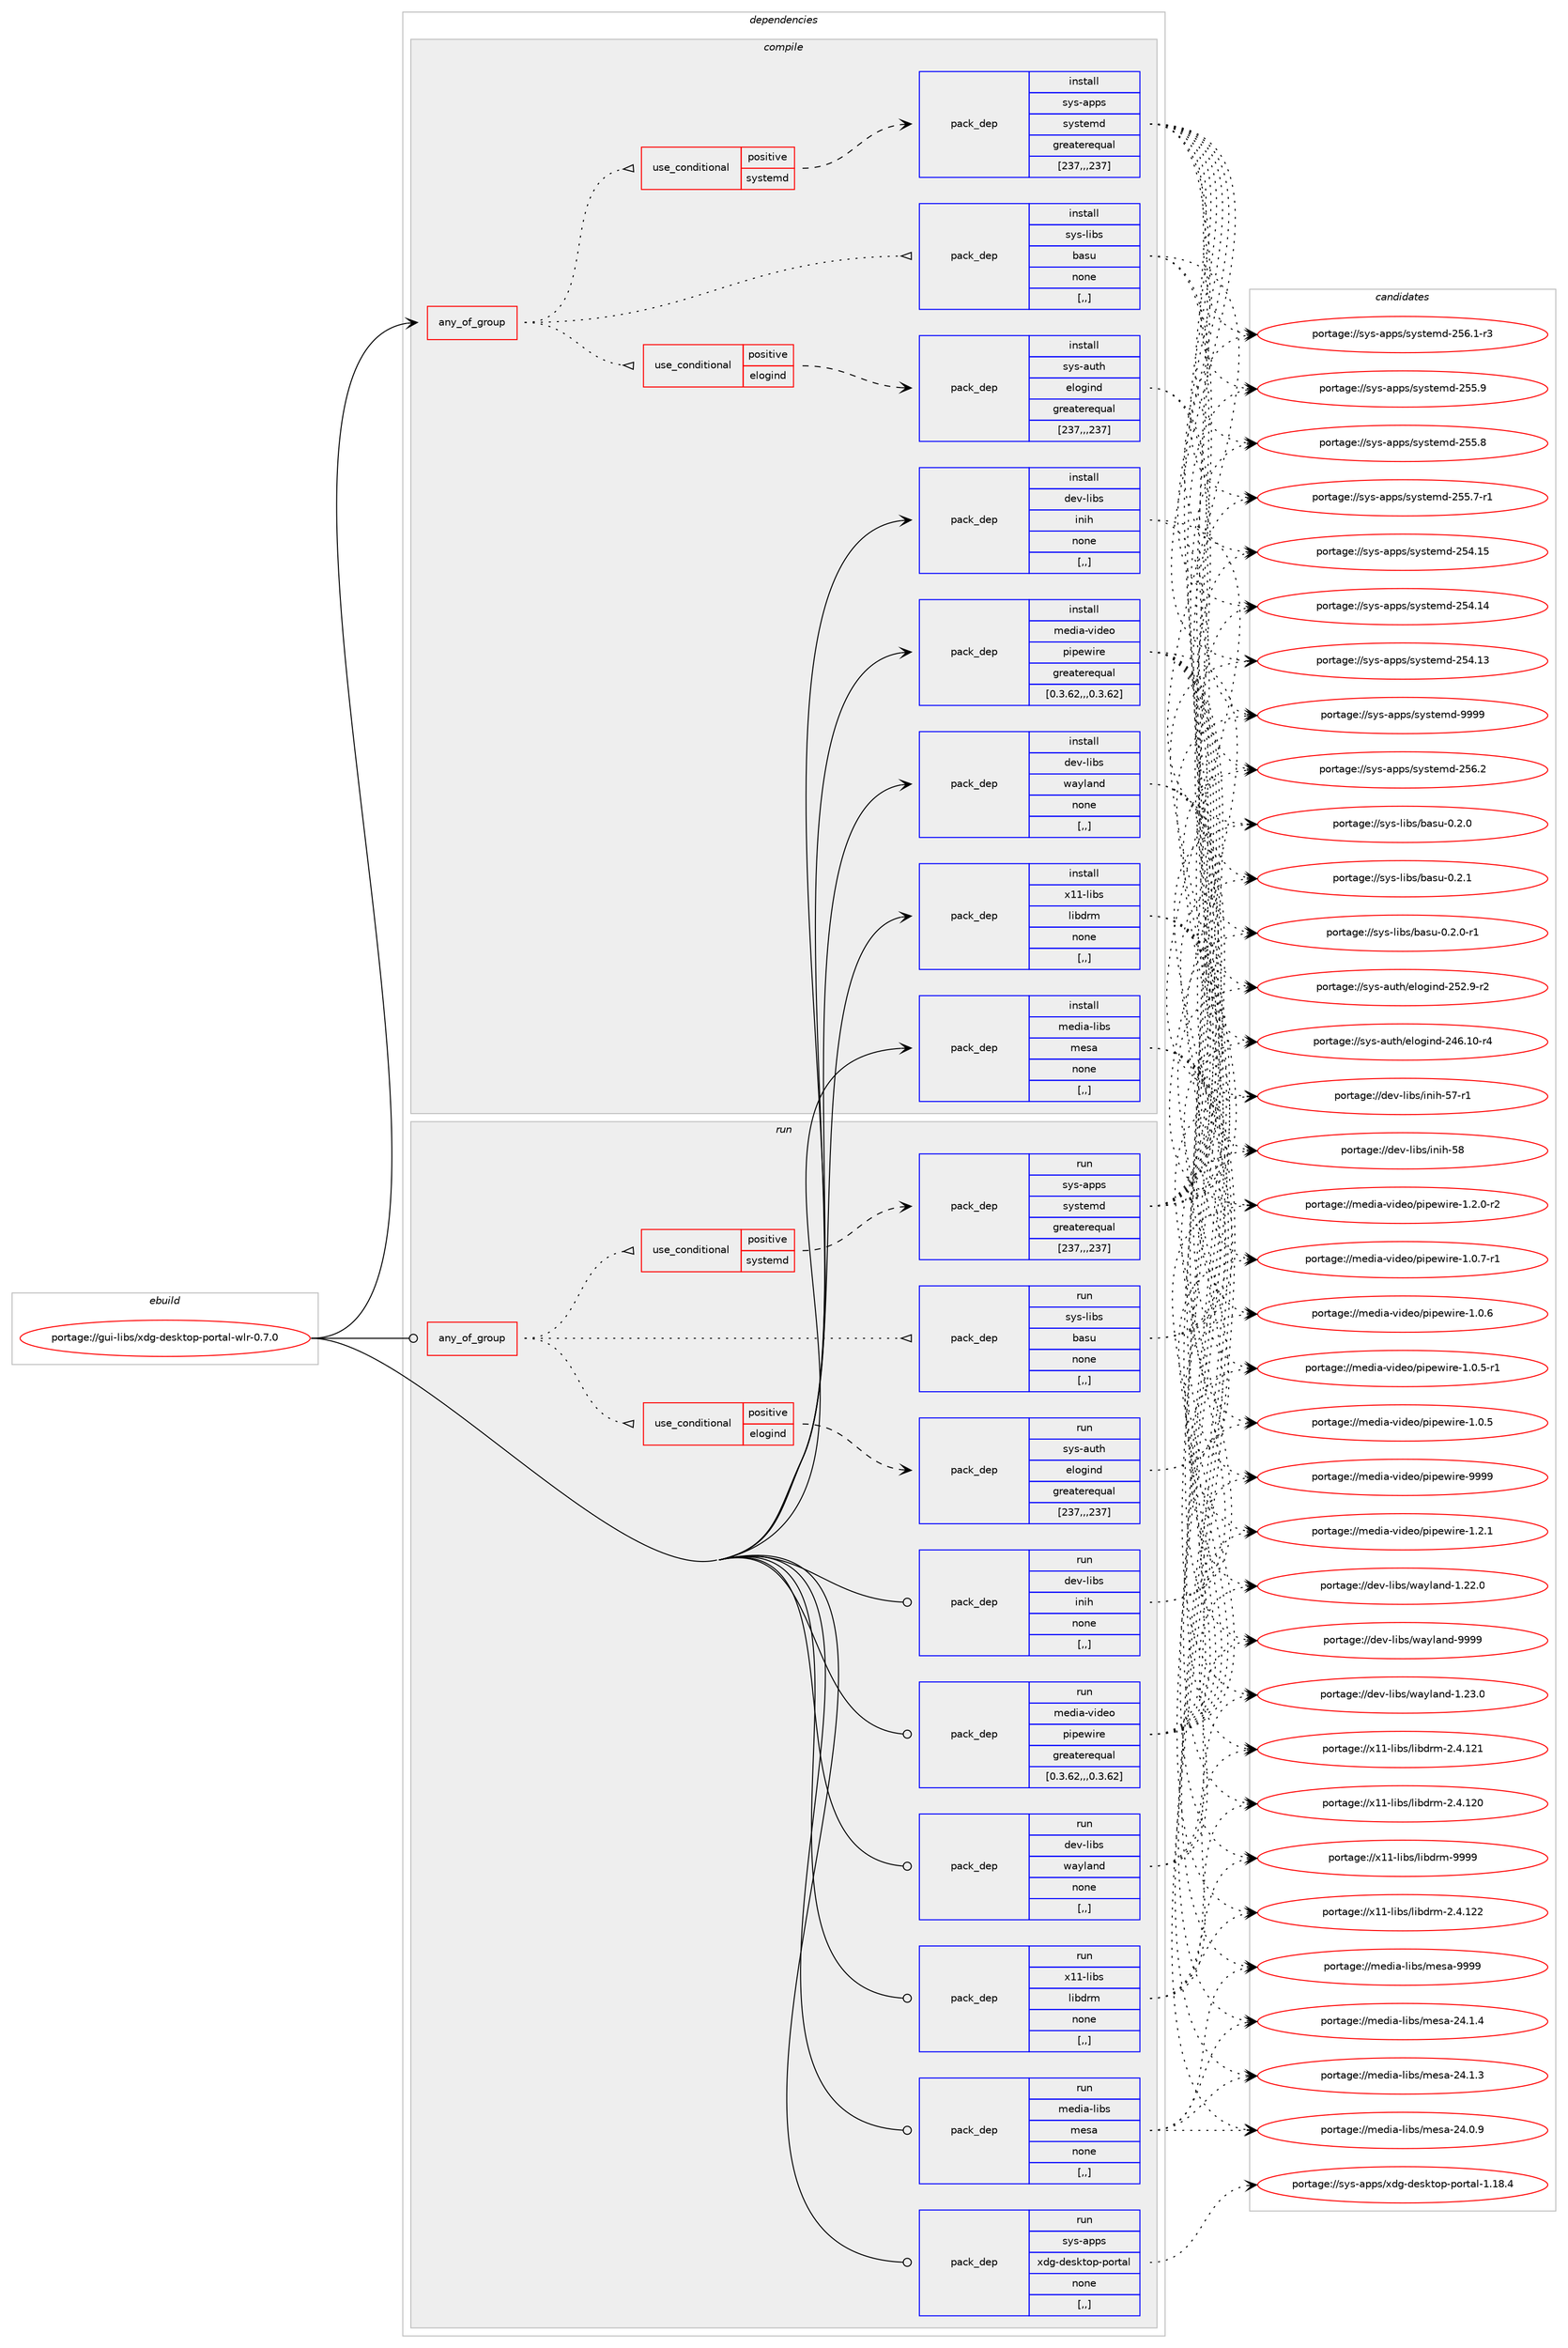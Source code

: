 digraph prolog {

# *************
# Graph options
# *************

newrank=true;
concentrate=true;
compound=true;
graph [rankdir=LR,fontname=Helvetica,fontsize=10,ranksep=1.5];#, ranksep=2.5, nodesep=0.2];
edge  [arrowhead=vee];
node  [fontname=Helvetica,fontsize=10];

# **********
# The ebuild
# **********

subgraph cluster_leftcol {
color=gray;
label=<<i>ebuild</i>>;
id [label="portage://gui-libs/xdg-desktop-portal-wlr-0.7.0", color=red, width=4, href="../gui-libs/xdg-desktop-portal-wlr-0.7.0.svg"];
}

# ****************
# The dependencies
# ****************

subgraph cluster_midcol {
color=gray;
label=<<i>dependencies</i>>;
subgraph cluster_compile {
fillcolor="#eeeeee";
style=filled;
label=<<i>compile</i>>;
subgraph any1443 {
dependency245731 [label=<<TABLE BORDER="0" CELLBORDER="1" CELLSPACING="0" CELLPADDING="4"><TR><TD CELLPADDING="10">any_of_group</TD></TR></TABLE>>, shape=none, color=red];subgraph cond67013 {
dependency245732 [label=<<TABLE BORDER="0" CELLBORDER="1" CELLSPACING="0" CELLPADDING="4"><TR><TD ROWSPAN="3" CELLPADDING="10">use_conditional</TD></TR><TR><TD>positive</TD></TR><TR><TD>systemd</TD></TR></TABLE>>, shape=none, color=red];
subgraph pack177115 {
dependency245733 [label=<<TABLE BORDER="0" CELLBORDER="1" CELLSPACING="0" CELLPADDING="4" WIDTH="220"><TR><TD ROWSPAN="6" CELLPADDING="30">pack_dep</TD></TR><TR><TD WIDTH="110">install</TD></TR><TR><TD>sys-apps</TD></TR><TR><TD>systemd</TD></TR><TR><TD>greaterequal</TD></TR><TR><TD>[237,,,237]</TD></TR></TABLE>>, shape=none, color=blue];
}
dependency245732:e -> dependency245733:w [weight=20,style="dashed",arrowhead="vee"];
}
dependency245731:e -> dependency245732:w [weight=20,style="dotted",arrowhead="oinv"];
subgraph cond67014 {
dependency245734 [label=<<TABLE BORDER="0" CELLBORDER="1" CELLSPACING="0" CELLPADDING="4"><TR><TD ROWSPAN="3" CELLPADDING="10">use_conditional</TD></TR><TR><TD>positive</TD></TR><TR><TD>elogind</TD></TR></TABLE>>, shape=none, color=red];
subgraph pack177116 {
dependency245735 [label=<<TABLE BORDER="0" CELLBORDER="1" CELLSPACING="0" CELLPADDING="4" WIDTH="220"><TR><TD ROWSPAN="6" CELLPADDING="30">pack_dep</TD></TR><TR><TD WIDTH="110">install</TD></TR><TR><TD>sys-auth</TD></TR><TR><TD>elogind</TD></TR><TR><TD>greaterequal</TD></TR><TR><TD>[237,,,237]</TD></TR></TABLE>>, shape=none, color=blue];
}
dependency245734:e -> dependency245735:w [weight=20,style="dashed",arrowhead="vee"];
}
dependency245731:e -> dependency245734:w [weight=20,style="dotted",arrowhead="oinv"];
subgraph pack177117 {
dependency245736 [label=<<TABLE BORDER="0" CELLBORDER="1" CELLSPACING="0" CELLPADDING="4" WIDTH="220"><TR><TD ROWSPAN="6" CELLPADDING="30">pack_dep</TD></TR><TR><TD WIDTH="110">install</TD></TR><TR><TD>sys-libs</TD></TR><TR><TD>basu</TD></TR><TR><TD>none</TD></TR><TR><TD>[,,]</TD></TR></TABLE>>, shape=none, color=blue];
}
dependency245731:e -> dependency245736:w [weight=20,style="dotted",arrowhead="oinv"];
}
id:e -> dependency245731:w [weight=20,style="solid",arrowhead="vee"];
subgraph pack177118 {
dependency245737 [label=<<TABLE BORDER="0" CELLBORDER="1" CELLSPACING="0" CELLPADDING="4" WIDTH="220"><TR><TD ROWSPAN="6" CELLPADDING="30">pack_dep</TD></TR><TR><TD WIDTH="110">install</TD></TR><TR><TD>dev-libs</TD></TR><TR><TD>inih</TD></TR><TR><TD>none</TD></TR><TR><TD>[,,]</TD></TR></TABLE>>, shape=none, color=blue];
}
id:e -> dependency245737:w [weight=20,style="solid",arrowhead="vee"];
subgraph pack177119 {
dependency245738 [label=<<TABLE BORDER="0" CELLBORDER="1" CELLSPACING="0" CELLPADDING="4" WIDTH="220"><TR><TD ROWSPAN="6" CELLPADDING="30">pack_dep</TD></TR><TR><TD WIDTH="110">install</TD></TR><TR><TD>dev-libs</TD></TR><TR><TD>wayland</TD></TR><TR><TD>none</TD></TR><TR><TD>[,,]</TD></TR></TABLE>>, shape=none, color=blue];
}
id:e -> dependency245738:w [weight=20,style="solid",arrowhead="vee"];
subgraph pack177120 {
dependency245739 [label=<<TABLE BORDER="0" CELLBORDER="1" CELLSPACING="0" CELLPADDING="4" WIDTH="220"><TR><TD ROWSPAN="6" CELLPADDING="30">pack_dep</TD></TR><TR><TD WIDTH="110">install</TD></TR><TR><TD>media-libs</TD></TR><TR><TD>mesa</TD></TR><TR><TD>none</TD></TR><TR><TD>[,,]</TD></TR></TABLE>>, shape=none, color=blue];
}
id:e -> dependency245739:w [weight=20,style="solid",arrowhead="vee"];
subgraph pack177121 {
dependency245740 [label=<<TABLE BORDER="0" CELLBORDER="1" CELLSPACING="0" CELLPADDING="4" WIDTH="220"><TR><TD ROWSPAN="6" CELLPADDING="30">pack_dep</TD></TR><TR><TD WIDTH="110">install</TD></TR><TR><TD>media-video</TD></TR><TR><TD>pipewire</TD></TR><TR><TD>greaterequal</TD></TR><TR><TD>[0.3.62,,,0.3.62]</TD></TR></TABLE>>, shape=none, color=blue];
}
id:e -> dependency245740:w [weight=20,style="solid",arrowhead="vee"];
subgraph pack177122 {
dependency245741 [label=<<TABLE BORDER="0" CELLBORDER="1" CELLSPACING="0" CELLPADDING="4" WIDTH="220"><TR><TD ROWSPAN="6" CELLPADDING="30">pack_dep</TD></TR><TR><TD WIDTH="110">install</TD></TR><TR><TD>x11-libs</TD></TR><TR><TD>libdrm</TD></TR><TR><TD>none</TD></TR><TR><TD>[,,]</TD></TR></TABLE>>, shape=none, color=blue];
}
id:e -> dependency245741:w [weight=20,style="solid",arrowhead="vee"];
}
subgraph cluster_compileandrun {
fillcolor="#eeeeee";
style=filled;
label=<<i>compile and run</i>>;
}
subgraph cluster_run {
fillcolor="#eeeeee";
style=filled;
label=<<i>run</i>>;
subgraph any1444 {
dependency245742 [label=<<TABLE BORDER="0" CELLBORDER="1" CELLSPACING="0" CELLPADDING="4"><TR><TD CELLPADDING="10">any_of_group</TD></TR></TABLE>>, shape=none, color=red];subgraph cond67015 {
dependency245743 [label=<<TABLE BORDER="0" CELLBORDER="1" CELLSPACING="0" CELLPADDING="4"><TR><TD ROWSPAN="3" CELLPADDING="10">use_conditional</TD></TR><TR><TD>positive</TD></TR><TR><TD>systemd</TD></TR></TABLE>>, shape=none, color=red];
subgraph pack177123 {
dependency245744 [label=<<TABLE BORDER="0" CELLBORDER="1" CELLSPACING="0" CELLPADDING="4" WIDTH="220"><TR><TD ROWSPAN="6" CELLPADDING="30">pack_dep</TD></TR><TR><TD WIDTH="110">run</TD></TR><TR><TD>sys-apps</TD></TR><TR><TD>systemd</TD></TR><TR><TD>greaterequal</TD></TR><TR><TD>[237,,,237]</TD></TR></TABLE>>, shape=none, color=blue];
}
dependency245743:e -> dependency245744:w [weight=20,style="dashed",arrowhead="vee"];
}
dependency245742:e -> dependency245743:w [weight=20,style="dotted",arrowhead="oinv"];
subgraph cond67016 {
dependency245745 [label=<<TABLE BORDER="0" CELLBORDER="1" CELLSPACING="0" CELLPADDING="4"><TR><TD ROWSPAN="3" CELLPADDING="10">use_conditional</TD></TR><TR><TD>positive</TD></TR><TR><TD>elogind</TD></TR></TABLE>>, shape=none, color=red];
subgraph pack177124 {
dependency245746 [label=<<TABLE BORDER="0" CELLBORDER="1" CELLSPACING="0" CELLPADDING="4" WIDTH="220"><TR><TD ROWSPAN="6" CELLPADDING="30">pack_dep</TD></TR><TR><TD WIDTH="110">run</TD></TR><TR><TD>sys-auth</TD></TR><TR><TD>elogind</TD></TR><TR><TD>greaterequal</TD></TR><TR><TD>[237,,,237]</TD></TR></TABLE>>, shape=none, color=blue];
}
dependency245745:e -> dependency245746:w [weight=20,style="dashed",arrowhead="vee"];
}
dependency245742:e -> dependency245745:w [weight=20,style="dotted",arrowhead="oinv"];
subgraph pack177125 {
dependency245747 [label=<<TABLE BORDER="0" CELLBORDER="1" CELLSPACING="0" CELLPADDING="4" WIDTH="220"><TR><TD ROWSPAN="6" CELLPADDING="30">pack_dep</TD></TR><TR><TD WIDTH="110">run</TD></TR><TR><TD>sys-libs</TD></TR><TR><TD>basu</TD></TR><TR><TD>none</TD></TR><TR><TD>[,,]</TD></TR></TABLE>>, shape=none, color=blue];
}
dependency245742:e -> dependency245747:w [weight=20,style="dotted",arrowhead="oinv"];
}
id:e -> dependency245742:w [weight=20,style="solid",arrowhead="odot"];
subgraph pack177126 {
dependency245748 [label=<<TABLE BORDER="0" CELLBORDER="1" CELLSPACING="0" CELLPADDING="4" WIDTH="220"><TR><TD ROWSPAN="6" CELLPADDING="30">pack_dep</TD></TR><TR><TD WIDTH="110">run</TD></TR><TR><TD>dev-libs</TD></TR><TR><TD>inih</TD></TR><TR><TD>none</TD></TR><TR><TD>[,,]</TD></TR></TABLE>>, shape=none, color=blue];
}
id:e -> dependency245748:w [weight=20,style="solid",arrowhead="odot"];
subgraph pack177127 {
dependency245749 [label=<<TABLE BORDER="0" CELLBORDER="1" CELLSPACING="0" CELLPADDING="4" WIDTH="220"><TR><TD ROWSPAN="6" CELLPADDING="30">pack_dep</TD></TR><TR><TD WIDTH="110">run</TD></TR><TR><TD>dev-libs</TD></TR><TR><TD>wayland</TD></TR><TR><TD>none</TD></TR><TR><TD>[,,]</TD></TR></TABLE>>, shape=none, color=blue];
}
id:e -> dependency245749:w [weight=20,style="solid",arrowhead="odot"];
subgraph pack177128 {
dependency245750 [label=<<TABLE BORDER="0" CELLBORDER="1" CELLSPACING="0" CELLPADDING="4" WIDTH="220"><TR><TD ROWSPAN="6" CELLPADDING="30">pack_dep</TD></TR><TR><TD WIDTH="110">run</TD></TR><TR><TD>media-libs</TD></TR><TR><TD>mesa</TD></TR><TR><TD>none</TD></TR><TR><TD>[,,]</TD></TR></TABLE>>, shape=none, color=blue];
}
id:e -> dependency245750:w [weight=20,style="solid",arrowhead="odot"];
subgraph pack177129 {
dependency245751 [label=<<TABLE BORDER="0" CELLBORDER="1" CELLSPACING="0" CELLPADDING="4" WIDTH="220"><TR><TD ROWSPAN="6" CELLPADDING="30">pack_dep</TD></TR><TR><TD WIDTH="110">run</TD></TR><TR><TD>media-video</TD></TR><TR><TD>pipewire</TD></TR><TR><TD>greaterequal</TD></TR><TR><TD>[0.3.62,,,0.3.62]</TD></TR></TABLE>>, shape=none, color=blue];
}
id:e -> dependency245751:w [weight=20,style="solid",arrowhead="odot"];
subgraph pack177130 {
dependency245752 [label=<<TABLE BORDER="0" CELLBORDER="1" CELLSPACING="0" CELLPADDING="4" WIDTH="220"><TR><TD ROWSPAN="6" CELLPADDING="30">pack_dep</TD></TR><TR><TD WIDTH="110">run</TD></TR><TR><TD>sys-apps</TD></TR><TR><TD>xdg-desktop-portal</TD></TR><TR><TD>none</TD></TR><TR><TD>[,,]</TD></TR></TABLE>>, shape=none, color=blue];
}
id:e -> dependency245752:w [weight=20,style="solid",arrowhead="odot"];
subgraph pack177131 {
dependency245753 [label=<<TABLE BORDER="0" CELLBORDER="1" CELLSPACING="0" CELLPADDING="4" WIDTH="220"><TR><TD ROWSPAN="6" CELLPADDING="30">pack_dep</TD></TR><TR><TD WIDTH="110">run</TD></TR><TR><TD>x11-libs</TD></TR><TR><TD>libdrm</TD></TR><TR><TD>none</TD></TR><TR><TD>[,,]</TD></TR></TABLE>>, shape=none, color=blue];
}
id:e -> dependency245753:w [weight=20,style="solid",arrowhead="odot"];
}
}

# **************
# The candidates
# **************

subgraph cluster_choices {
rank=same;
color=gray;
label=<<i>candidates</i>>;

subgraph choice177115 {
color=black;
nodesep=1;
choice1151211154597112112115471151211151161011091004557575757 [label="portage://sys-apps/systemd-9999", color=red, width=4,href="../sys-apps/systemd-9999.svg"];
choice115121115459711211211547115121115116101109100455053544650 [label="portage://sys-apps/systemd-256.2", color=red, width=4,href="../sys-apps/systemd-256.2.svg"];
choice1151211154597112112115471151211151161011091004550535446494511451 [label="portage://sys-apps/systemd-256.1-r3", color=red, width=4,href="../sys-apps/systemd-256.1-r3.svg"];
choice115121115459711211211547115121115116101109100455053534657 [label="portage://sys-apps/systemd-255.9", color=red, width=4,href="../sys-apps/systemd-255.9.svg"];
choice115121115459711211211547115121115116101109100455053534656 [label="portage://sys-apps/systemd-255.8", color=red, width=4,href="../sys-apps/systemd-255.8.svg"];
choice1151211154597112112115471151211151161011091004550535346554511449 [label="portage://sys-apps/systemd-255.7-r1", color=red, width=4,href="../sys-apps/systemd-255.7-r1.svg"];
choice11512111545971121121154711512111511610110910045505352464953 [label="portage://sys-apps/systemd-254.15", color=red, width=4,href="../sys-apps/systemd-254.15.svg"];
choice11512111545971121121154711512111511610110910045505352464952 [label="portage://sys-apps/systemd-254.14", color=red, width=4,href="../sys-apps/systemd-254.14.svg"];
choice11512111545971121121154711512111511610110910045505352464951 [label="portage://sys-apps/systemd-254.13", color=red, width=4,href="../sys-apps/systemd-254.13.svg"];
dependency245733:e -> choice1151211154597112112115471151211151161011091004557575757:w [style=dotted,weight="100"];
dependency245733:e -> choice115121115459711211211547115121115116101109100455053544650:w [style=dotted,weight="100"];
dependency245733:e -> choice1151211154597112112115471151211151161011091004550535446494511451:w [style=dotted,weight="100"];
dependency245733:e -> choice115121115459711211211547115121115116101109100455053534657:w [style=dotted,weight="100"];
dependency245733:e -> choice115121115459711211211547115121115116101109100455053534656:w [style=dotted,weight="100"];
dependency245733:e -> choice1151211154597112112115471151211151161011091004550535346554511449:w [style=dotted,weight="100"];
dependency245733:e -> choice11512111545971121121154711512111511610110910045505352464953:w [style=dotted,weight="100"];
dependency245733:e -> choice11512111545971121121154711512111511610110910045505352464952:w [style=dotted,weight="100"];
dependency245733:e -> choice11512111545971121121154711512111511610110910045505352464951:w [style=dotted,weight="100"];
}
subgraph choice177116 {
color=black;
nodesep=1;
choice1151211154597117116104471011081111031051101004550535046574511450 [label="portage://sys-auth/elogind-252.9-r2", color=red, width=4,href="../sys-auth/elogind-252.9-r2.svg"];
choice115121115459711711610447101108111103105110100455052544649484511452 [label="portage://sys-auth/elogind-246.10-r4", color=red, width=4,href="../sys-auth/elogind-246.10-r4.svg"];
dependency245735:e -> choice1151211154597117116104471011081111031051101004550535046574511450:w [style=dotted,weight="100"];
dependency245735:e -> choice115121115459711711610447101108111103105110100455052544649484511452:w [style=dotted,weight="100"];
}
subgraph choice177117 {
color=black;
nodesep=1;
choice1151211154510810598115479897115117454846504649 [label="portage://sys-libs/basu-0.2.1", color=red, width=4,href="../sys-libs/basu-0.2.1.svg"];
choice11512111545108105981154798971151174548465046484511449 [label="portage://sys-libs/basu-0.2.0-r1", color=red, width=4,href="../sys-libs/basu-0.2.0-r1.svg"];
choice1151211154510810598115479897115117454846504648 [label="portage://sys-libs/basu-0.2.0", color=red, width=4,href="../sys-libs/basu-0.2.0.svg"];
dependency245736:e -> choice1151211154510810598115479897115117454846504649:w [style=dotted,weight="100"];
dependency245736:e -> choice11512111545108105981154798971151174548465046484511449:w [style=dotted,weight="100"];
dependency245736:e -> choice1151211154510810598115479897115117454846504648:w [style=dotted,weight="100"];
}
subgraph choice177118 {
color=black;
nodesep=1;
choice100101118451081059811547105110105104455356 [label="portage://dev-libs/inih-58", color=red, width=4,href="../dev-libs/inih-58.svg"];
choice1001011184510810598115471051101051044553554511449 [label="portage://dev-libs/inih-57-r1", color=red, width=4,href="../dev-libs/inih-57-r1.svg"];
dependency245737:e -> choice100101118451081059811547105110105104455356:w [style=dotted,weight="100"];
dependency245737:e -> choice1001011184510810598115471051101051044553554511449:w [style=dotted,weight="100"];
}
subgraph choice177119 {
color=black;
nodesep=1;
choice10010111845108105981154711997121108971101004557575757 [label="portage://dev-libs/wayland-9999", color=red, width=4,href="../dev-libs/wayland-9999.svg"];
choice100101118451081059811547119971211089711010045494650514648 [label="portage://dev-libs/wayland-1.23.0", color=red, width=4,href="../dev-libs/wayland-1.23.0.svg"];
choice100101118451081059811547119971211089711010045494650504648 [label="portage://dev-libs/wayland-1.22.0", color=red, width=4,href="../dev-libs/wayland-1.22.0.svg"];
dependency245738:e -> choice10010111845108105981154711997121108971101004557575757:w [style=dotted,weight="100"];
dependency245738:e -> choice100101118451081059811547119971211089711010045494650514648:w [style=dotted,weight="100"];
dependency245738:e -> choice100101118451081059811547119971211089711010045494650504648:w [style=dotted,weight="100"];
}
subgraph choice177120 {
color=black;
nodesep=1;
choice10910110010597451081059811547109101115974557575757 [label="portage://media-libs/mesa-9999", color=red, width=4,href="../media-libs/mesa-9999.svg"];
choice109101100105974510810598115471091011159745505246494652 [label="portage://media-libs/mesa-24.1.4", color=red, width=4,href="../media-libs/mesa-24.1.4.svg"];
choice109101100105974510810598115471091011159745505246494651 [label="portage://media-libs/mesa-24.1.3", color=red, width=4,href="../media-libs/mesa-24.1.3.svg"];
choice109101100105974510810598115471091011159745505246484657 [label="portage://media-libs/mesa-24.0.9", color=red, width=4,href="../media-libs/mesa-24.0.9.svg"];
dependency245739:e -> choice10910110010597451081059811547109101115974557575757:w [style=dotted,weight="100"];
dependency245739:e -> choice109101100105974510810598115471091011159745505246494652:w [style=dotted,weight="100"];
dependency245739:e -> choice109101100105974510810598115471091011159745505246494651:w [style=dotted,weight="100"];
dependency245739:e -> choice109101100105974510810598115471091011159745505246484657:w [style=dotted,weight="100"];
}
subgraph choice177121 {
color=black;
nodesep=1;
choice1091011001059745118105100101111471121051121011191051141014557575757 [label="portage://media-video/pipewire-9999", color=red, width=4,href="../media-video/pipewire-9999.svg"];
choice109101100105974511810510010111147112105112101119105114101454946504649 [label="portage://media-video/pipewire-1.2.1", color=red, width=4,href="../media-video/pipewire-1.2.1.svg"];
choice1091011001059745118105100101111471121051121011191051141014549465046484511450 [label="portage://media-video/pipewire-1.2.0-r2", color=red, width=4,href="../media-video/pipewire-1.2.0-r2.svg"];
choice1091011001059745118105100101111471121051121011191051141014549464846554511449 [label="portage://media-video/pipewire-1.0.7-r1", color=red, width=4,href="../media-video/pipewire-1.0.7-r1.svg"];
choice109101100105974511810510010111147112105112101119105114101454946484654 [label="portage://media-video/pipewire-1.0.6", color=red, width=4,href="../media-video/pipewire-1.0.6.svg"];
choice1091011001059745118105100101111471121051121011191051141014549464846534511449 [label="portage://media-video/pipewire-1.0.5-r1", color=red, width=4,href="../media-video/pipewire-1.0.5-r1.svg"];
choice109101100105974511810510010111147112105112101119105114101454946484653 [label="portage://media-video/pipewire-1.0.5", color=red, width=4,href="../media-video/pipewire-1.0.5.svg"];
dependency245740:e -> choice1091011001059745118105100101111471121051121011191051141014557575757:w [style=dotted,weight="100"];
dependency245740:e -> choice109101100105974511810510010111147112105112101119105114101454946504649:w [style=dotted,weight="100"];
dependency245740:e -> choice1091011001059745118105100101111471121051121011191051141014549465046484511450:w [style=dotted,weight="100"];
dependency245740:e -> choice1091011001059745118105100101111471121051121011191051141014549464846554511449:w [style=dotted,weight="100"];
dependency245740:e -> choice109101100105974511810510010111147112105112101119105114101454946484654:w [style=dotted,weight="100"];
dependency245740:e -> choice1091011001059745118105100101111471121051121011191051141014549464846534511449:w [style=dotted,weight="100"];
dependency245740:e -> choice109101100105974511810510010111147112105112101119105114101454946484653:w [style=dotted,weight="100"];
}
subgraph choice177122 {
color=black;
nodesep=1;
choice1204949451081059811547108105981001141094557575757 [label="portage://x11-libs/libdrm-9999", color=red, width=4,href="../x11-libs/libdrm-9999.svg"];
choice1204949451081059811547108105981001141094550465246495050 [label="portage://x11-libs/libdrm-2.4.122", color=red, width=4,href="../x11-libs/libdrm-2.4.122.svg"];
choice1204949451081059811547108105981001141094550465246495049 [label="portage://x11-libs/libdrm-2.4.121", color=red, width=4,href="../x11-libs/libdrm-2.4.121.svg"];
choice1204949451081059811547108105981001141094550465246495048 [label="portage://x11-libs/libdrm-2.4.120", color=red, width=4,href="../x11-libs/libdrm-2.4.120.svg"];
dependency245741:e -> choice1204949451081059811547108105981001141094557575757:w [style=dotted,weight="100"];
dependency245741:e -> choice1204949451081059811547108105981001141094550465246495050:w [style=dotted,weight="100"];
dependency245741:e -> choice1204949451081059811547108105981001141094550465246495049:w [style=dotted,weight="100"];
dependency245741:e -> choice1204949451081059811547108105981001141094550465246495048:w [style=dotted,weight="100"];
}
subgraph choice177123 {
color=black;
nodesep=1;
choice1151211154597112112115471151211151161011091004557575757 [label="portage://sys-apps/systemd-9999", color=red, width=4,href="../sys-apps/systemd-9999.svg"];
choice115121115459711211211547115121115116101109100455053544650 [label="portage://sys-apps/systemd-256.2", color=red, width=4,href="../sys-apps/systemd-256.2.svg"];
choice1151211154597112112115471151211151161011091004550535446494511451 [label="portage://sys-apps/systemd-256.1-r3", color=red, width=4,href="../sys-apps/systemd-256.1-r3.svg"];
choice115121115459711211211547115121115116101109100455053534657 [label="portage://sys-apps/systemd-255.9", color=red, width=4,href="../sys-apps/systemd-255.9.svg"];
choice115121115459711211211547115121115116101109100455053534656 [label="portage://sys-apps/systemd-255.8", color=red, width=4,href="../sys-apps/systemd-255.8.svg"];
choice1151211154597112112115471151211151161011091004550535346554511449 [label="portage://sys-apps/systemd-255.7-r1", color=red, width=4,href="../sys-apps/systemd-255.7-r1.svg"];
choice11512111545971121121154711512111511610110910045505352464953 [label="portage://sys-apps/systemd-254.15", color=red, width=4,href="../sys-apps/systemd-254.15.svg"];
choice11512111545971121121154711512111511610110910045505352464952 [label="portage://sys-apps/systemd-254.14", color=red, width=4,href="../sys-apps/systemd-254.14.svg"];
choice11512111545971121121154711512111511610110910045505352464951 [label="portage://sys-apps/systemd-254.13", color=red, width=4,href="../sys-apps/systemd-254.13.svg"];
dependency245744:e -> choice1151211154597112112115471151211151161011091004557575757:w [style=dotted,weight="100"];
dependency245744:e -> choice115121115459711211211547115121115116101109100455053544650:w [style=dotted,weight="100"];
dependency245744:e -> choice1151211154597112112115471151211151161011091004550535446494511451:w [style=dotted,weight="100"];
dependency245744:e -> choice115121115459711211211547115121115116101109100455053534657:w [style=dotted,weight="100"];
dependency245744:e -> choice115121115459711211211547115121115116101109100455053534656:w [style=dotted,weight="100"];
dependency245744:e -> choice1151211154597112112115471151211151161011091004550535346554511449:w [style=dotted,weight="100"];
dependency245744:e -> choice11512111545971121121154711512111511610110910045505352464953:w [style=dotted,weight="100"];
dependency245744:e -> choice11512111545971121121154711512111511610110910045505352464952:w [style=dotted,weight="100"];
dependency245744:e -> choice11512111545971121121154711512111511610110910045505352464951:w [style=dotted,weight="100"];
}
subgraph choice177124 {
color=black;
nodesep=1;
choice1151211154597117116104471011081111031051101004550535046574511450 [label="portage://sys-auth/elogind-252.9-r2", color=red, width=4,href="../sys-auth/elogind-252.9-r2.svg"];
choice115121115459711711610447101108111103105110100455052544649484511452 [label="portage://sys-auth/elogind-246.10-r4", color=red, width=4,href="../sys-auth/elogind-246.10-r4.svg"];
dependency245746:e -> choice1151211154597117116104471011081111031051101004550535046574511450:w [style=dotted,weight="100"];
dependency245746:e -> choice115121115459711711610447101108111103105110100455052544649484511452:w [style=dotted,weight="100"];
}
subgraph choice177125 {
color=black;
nodesep=1;
choice1151211154510810598115479897115117454846504649 [label="portage://sys-libs/basu-0.2.1", color=red, width=4,href="../sys-libs/basu-0.2.1.svg"];
choice11512111545108105981154798971151174548465046484511449 [label="portage://sys-libs/basu-0.2.0-r1", color=red, width=4,href="../sys-libs/basu-0.2.0-r1.svg"];
choice1151211154510810598115479897115117454846504648 [label="portage://sys-libs/basu-0.2.0", color=red, width=4,href="../sys-libs/basu-0.2.0.svg"];
dependency245747:e -> choice1151211154510810598115479897115117454846504649:w [style=dotted,weight="100"];
dependency245747:e -> choice11512111545108105981154798971151174548465046484511449:w [style=dotted,weight="100"];
dependency245747:e -> choice1151211154510810598115479897115117454846504648:w [style=dotted,weight="100"];
}
subgraph choice177126 {
color=black;
nodesep=1;
choice100101118451081059811547105110105104455356 [label="portage://dev-libs/inih-58", color=red, width=4,href="../dev-libs/inih-58.svg"];
choice1001011184510810598115471051101051044553554511449 [label="portage://dev-libs/inih-57-r1", color=red, width=4,href="../dev-libs/inih-57-r1.svg"];
dependency245748:e -> choice100101118451081059811547105110105104455356:w [style=dotted,weight="100"];
dependency245748:e -> choice1001011184510810598115471051101051044553554511449:w [style=dotted,weight="100"];
}
subgraph choice177127 {
color=black;
nodesep=1;
choice10010111845108105981154711997121108971101004557575757 [label="portage://dev-libs/wayland-9999", color=red, width=4,href="../dev-libs/wayland-9999.svg"];
choice100101118451081059811547119971211089711010045494650514648 [label="portage://dev-libs/wayland-1.23.0", color=red, width=4,href="../dev-libs/wayland-1.23.0.svg"];
choice100101118451081059811547119971211089711010045494650504648 [label="portage://dev-libs/wayland-1.22.0", color=red, width=4,href="../dev-libs/wayland-1.22.0.svg"];
dependency245749:e -> choice10010111845108105981154711997121108971101004557575757:w [style=dotted,weight="100"];
dependency245749:e -> choice100101118451081059811547119971211089711010045494650514648:w [style=dotted,weight="100"];
dependency245749:e -> choice100101118451081059811547119971211089711010045494650504648:w [style=dotted,weight="100"];
}
subgraph choice177128 {
color=black;
nodesep=1;
choice10910110010597451081059811547109101115974557575757 [label="portage://media-libs/mesa-9999", color=red, width=4,href="../media-libs/mesa-9999.svg"];
choice109101100105974510810598115471091011159745505246494652 [label="portage://media-libs/mesa-24.1.4", color=red, width=4,href="../media-libs/mesa-24.1.4.svg"];
choice109101100105974510810598115471091011159745505246494651 [label="portage://media-libs/mesa-24.1.3", color=red, width=4,href="../media-libs/mesa-24.1.3.svg"];
choice109101100105974510810598115471091011159745505246484657 [label="portage://media-libs/mesa-24.0.9", color=red, width=4,href="../media-libs/mesa-24.0.9.svg"];
dependency245750:e -> choice10910110010597451081059811547109101115974557575757:w [style=dotted,weight="100"];
dependency245750:e -> choice109101100105974510810598115471091011159745505246494652:w [style=dotted,weight="100"];
dependency245750:e -> choice109101100105974510810598115471091011159745505246494651:w [style=dotted,weight="100"];
dependency245750:e -> choice109101100105974510810598115471091011159745505246484657:w [style=dotted,weight="100"];
}
subgraph choice177129 {
color=black;
nodesep=1;
choice1091011001059745118105100101111471121051121011191051141014557575757 [label="portage://media-video/pipewire-9999", color=red, width=4,href="../media-video/pipewire-9999.svg"];
choice109101100105974511810510010111147112105112101119105114101454946504649 [label="portage://media-video/pipewire-1.2.1", color=red, width=4,href="../media-video/pipewire-1.2.1.svg"];
choice1091011001059745118105100101111471121051121011191051141014549465046484511450 [label="portage://media-video/pipewire-1.2.0-r2", color=red, width=4,href="../media-video/pipewire-1.2.0-r2.svg"];
choice1091011001059745118105100101111471121051121011191051141014549464846554511449 [label="portage://media-video/pipewire-1.0.7-r1", color=red, width=4,href="../media-video/pipewire-1.0.7-r1.svg"];
choice109101100105974511810510010111147112105112101119105114101454946484654 [label="portage://media-video/pipewire-1.0.6", color=red, width=4,href="../media-video/pipewire-1.0.6.svg"];
choice1091011001059745118105100101111471121051121011191051141014549464846534511449 [label="portage://media-video/pipewire-1.0.5-r1", color=red, width=4,href="../media-video/pipewire-1.0.5-r1.svg"];
choice109101100105974511810510010111147112105112101119105114101454946484653 [label="portage://media-video/pipewire-1.0.5", color=red, width=4,href="../media-video/pipewire-1.0.5.svg"];
dependency245751:e -> choice1091011001059745118105100101111471121051121011191051141014557575757:w [style=dotted,weight="100"];
dependency245751:e -> choice109101100105974511810510010111147112105112101119105114101454946504649:w [style=dotted,weight="100"];
dependency245751:e -> choice1091011001059745118105100101111471121051121011191051141014549465046484511450:w [style=dotted,weight="100"];
dependency245751:e -> choice1091011001059745118105100101111471121051121011191051141014549464846554511449:w [style=dotted,weight="100"];
dependency245751:e -> choice109101100105974511810510010111147112105112101119105114101454946484654:w [style=dotted,weight="100"];
dependency245751:e -> choice1091011001059745118105100101111471121051121011191051141014549464846534511449:w [style=dotted,weight="100"];
dependency245751:e -> choice109101100105974511810510010111147112105112101119105114101454946484653:w [style=dotted,weight="100"];
}
subgraph choice177130 {
color=black;
nodesep=1;
choice11512111545971121121154712010010345100101115107116111112451121111141169710845494649564652 [label="portage://sys-apps/xdg-desktop-portal-1.18.4", color=red, width=4,href="../sys-apps/xdg-desktop-portal-1.18.4.svg"];
dependency245752:e -> choice11512111545971121121154712010010345100101115107116111112451121111141169710845494649564652:w [style=dotted,weight="100"];
}
subgraph choice177131 {
color=black;
nodesep=1;
choice1204949451081059811547108105981001141094557575757 [label="portage://x11-libs/libdrm-9999", color=red, width=4,href="../x11-libs/libdrm-9999.svg"];
choice1204949451081059811547108105981001141094550465246495050 [label="portage://x11-libs/libdrm-2.4.122", color=red, width=4,href="../x11-libs/libdrm-2.4.122.svg"];
choice1204949451081059811547108105981001141094550465246495049 [label="portage://x11-libs/libdrm-2.4.121", color=red, width=4,href="../x11-libs/libdrm-2.4.121.svg"];
choice1204949451081059811547108105981001141094550465246495048 [label="portage://x11-libs/libdrm-2.4.120", color=red, width=4,href="../x11-libs/libdrm-2.4.120.svg"];
dependency245753:e -> choice1204949451081059811547108105981001141094557575757:w [style=dotted,weight="100"];
dependency245753:e -> choice1204949451081059811547108105981001141094550465246495050:w [style=dotted,weight="100"];
dependency245753:e -> choice1204949451081059811547108105981001141094550465246495049:w [style=dotted,weight="100"];
dependency245753:e -> choice1204949451081059811547108105981001141094550465246495048:w [style=dotted,weight="100"];
}
}

}
